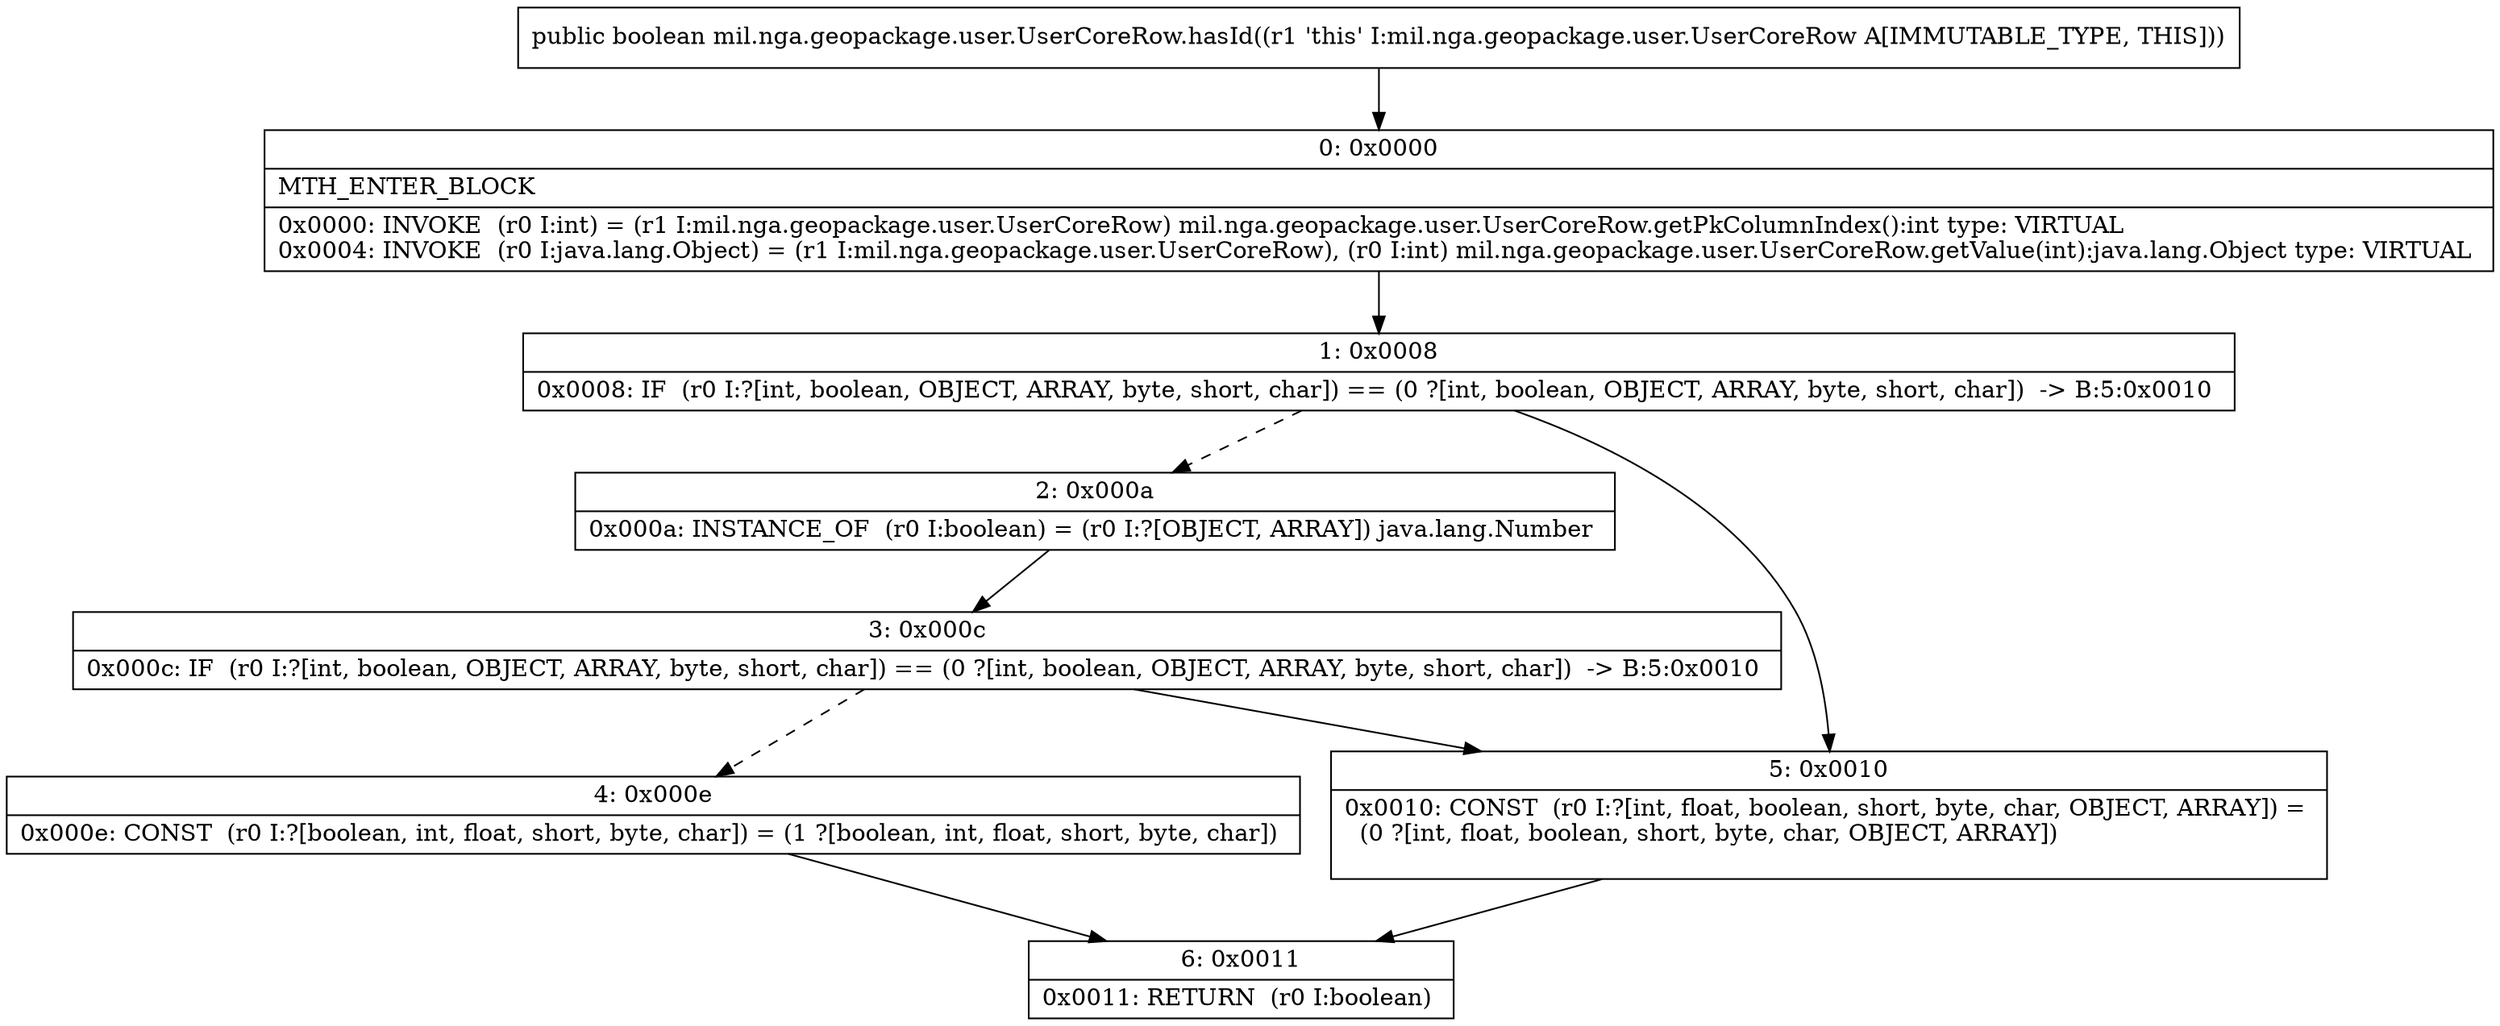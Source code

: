 digraph "CFG formil.nga.geopackage.user.UserCoreRow.hasId()Z" {
Node_0 [shape=record,label="{0\:\ 0x0000|MTH_ENTER_BLOCK\l|0x0000: INVOKE  (r0 I:int) = (r1 I:mil.nga.geopackage.user.UserCoreRow) mil.nga.geopackage.user.UserCoreRow.getPkColumnIndex():int type: VIRTUAL \l0x0004: INVOKE  (r0 I:java.lang.Object) = (r1 I:mil.nga.geopackage.user.UserCoreRow), (r0 I:int) mil.nga.geopackage.user.UserCoreRow.getValue(int):java.lang.Object type: VIRTUAL \l}"];
Node_1 [shape=record,label="{1\:\ 0x0008|0x0008: IF  (r0 I:?[int, boolean, OBJECT, ARRAY, byte, short, char]) == (0 ?[int, boolean, OBJECT, ARRAY, byte, short, char])  \-\> B:5:0x0010 \l}"];
Node_2 [shape=record,label="{2\:\ 0x000a|0x000a: INSTANCE_OF  (r0 I:boolean) = (r0 I:?[OBJECT, ARRAY]) java.lang.Number \l}"];
Node_3 [shape=record,label="{3\:\ 0x000c|0x000c: IF  (r0 I:?[int, boolean, OBJECT, ARRAY, byte, short, char]) == (0 ?[int, boolean, OBJECT, ARRAY, byte, short, char])  \-\> B:5:0x0010 \l}"];
Node_4 [shape=record,label="{4\:\ 0x000e|0x000e: CONST  (r0 I:?[boolean, int, float, short, byte, char]) = (1 ?[boolean, int, float, short, byte, char]) \l}"];
Node_5 [shape=record,label="{5\:\ 0x0010|0x0010: CONST  (r0 I:?[int, float, boolean, short, byte, char, OBJECT, ARRAY]) = \l  (0 ?[int, float, boolean, short, byte, char, OBJECT, ARRAY])\l \l}"];
Node_6 [shape=record,label="{6\:\ 0x0011|0x0011: RETURN  (r0 I:boolean) \l}"];
MethodNode[shape=record,label="{public boolean mil.nga.geopackage.user.UserCoreRow.hasId((r1 'this' I:mil.nga.geopackage.user.UserCoreRow A[IMMUTABLE_TYPE, THIS])) }"];
MethodNode -> Node_0;
Node_0 -> Node_1;
Node_1 -> Node_2[style=dashed];
Node_1 -> Node_5;
Node_2 -> Node_3;
Node_3 -> Node_4[style=dashed];
Node_3 -> Node_5;
Node_4 -> Node_6;
Node_5 -> Node_6;
}


